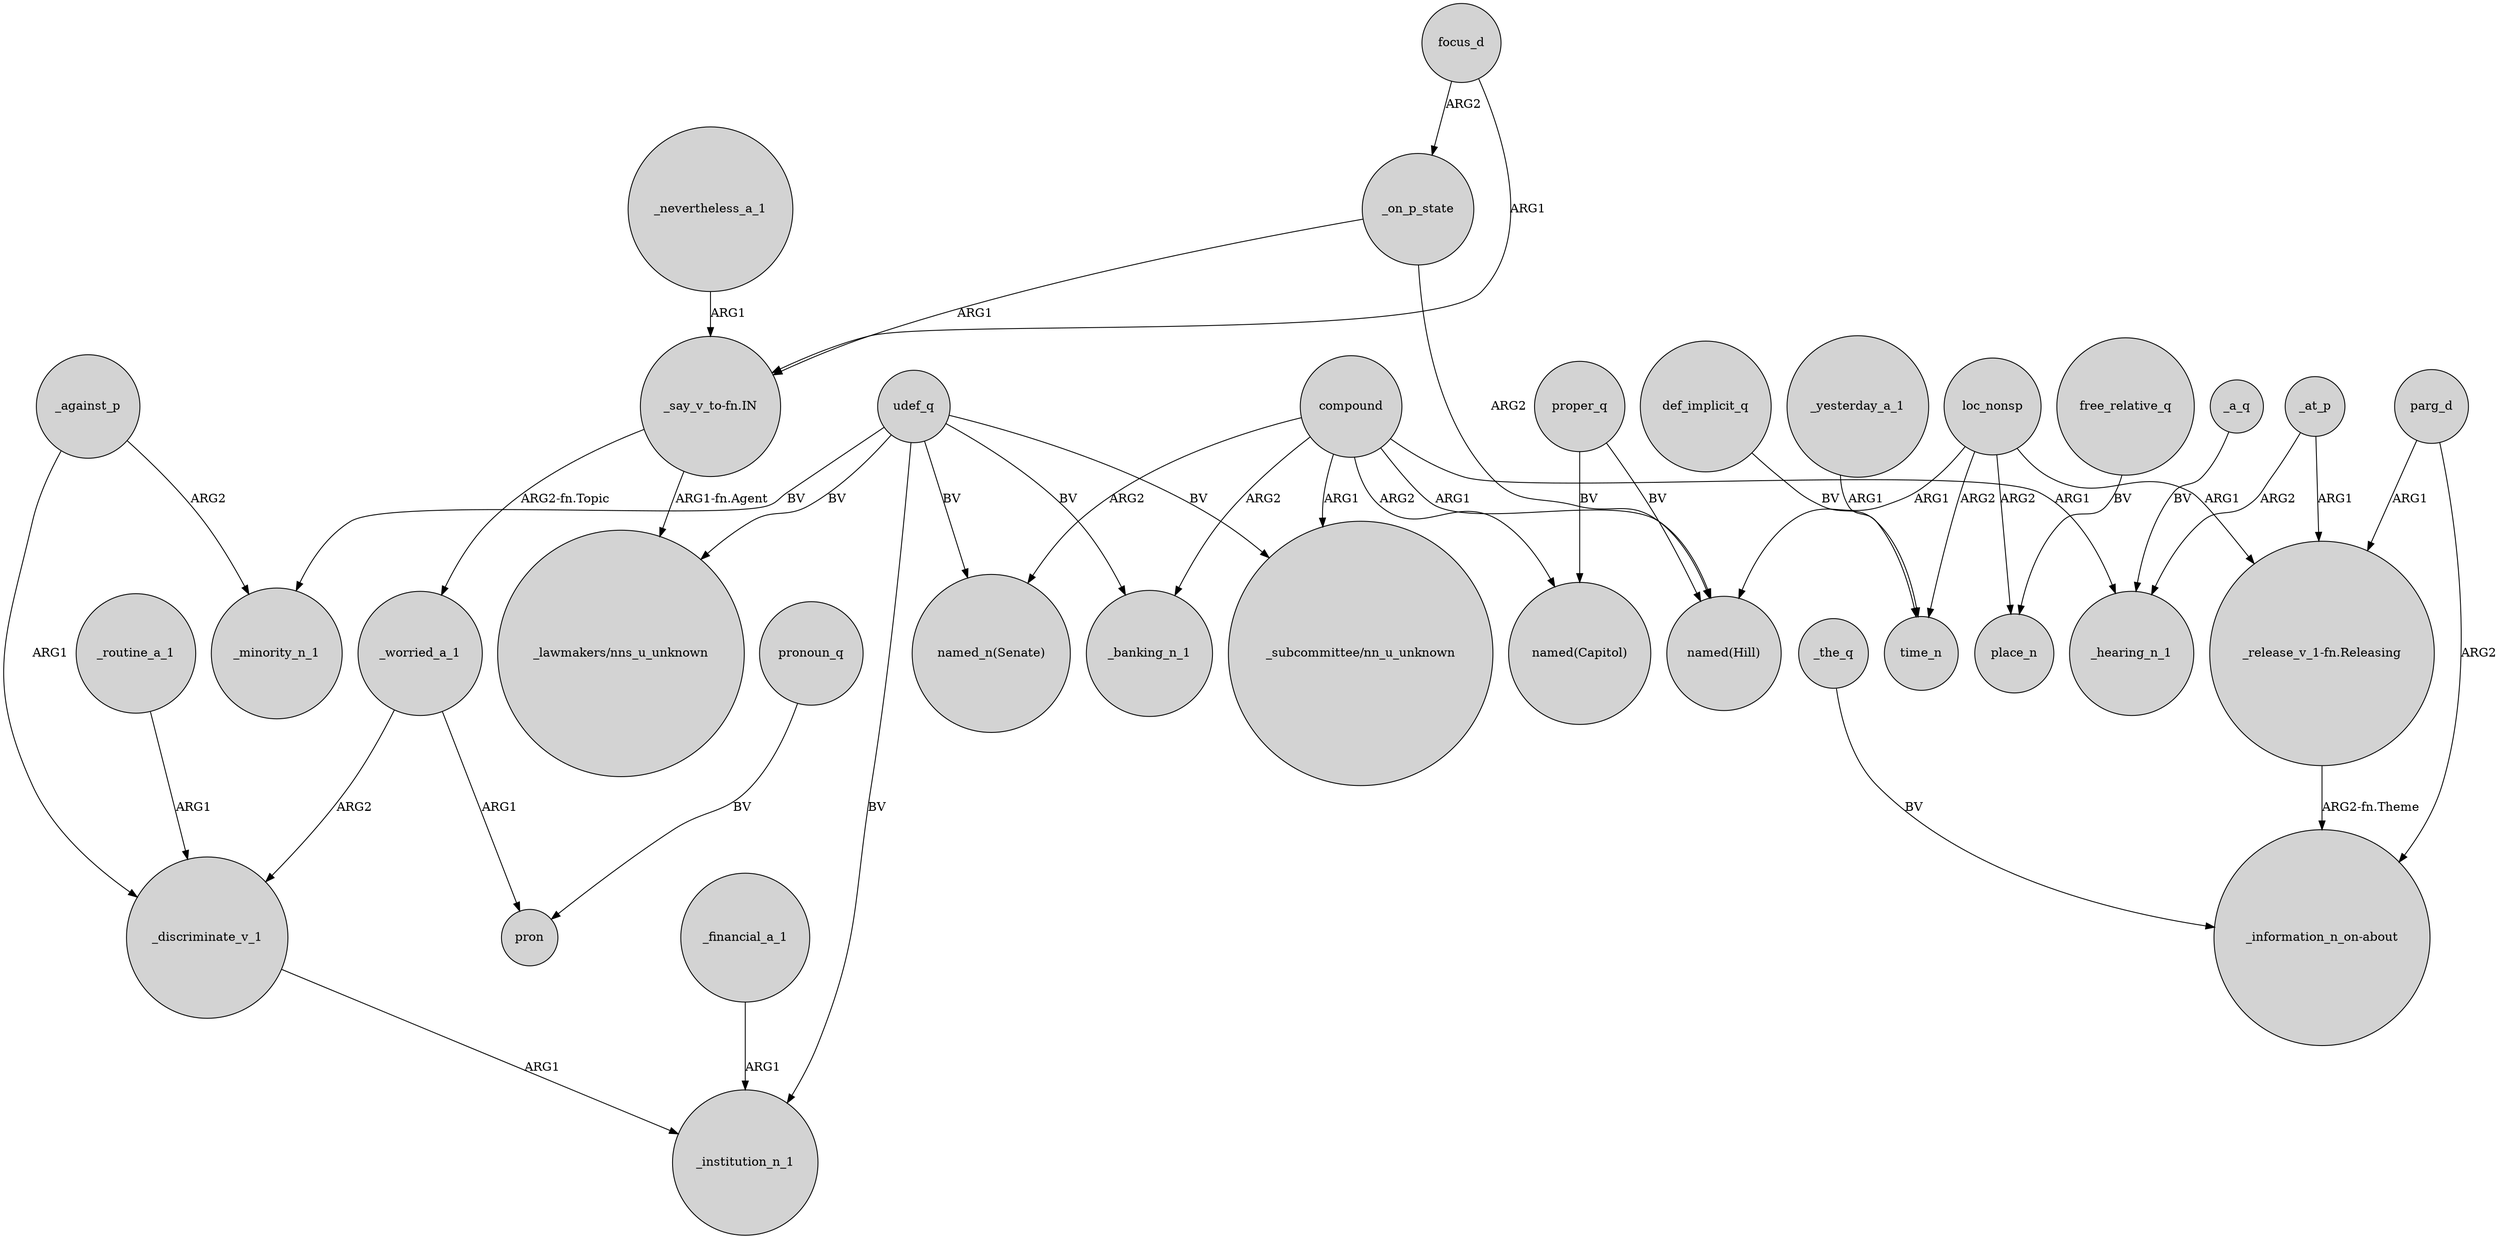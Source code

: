 digraph {
	node [shape=circle style=filled]
	"_say_v_to-fn.IN" -> _worried_a_1 [label="ARG2-fn.Topic"]
	_yesterday_a_1 -> time_n [label=ARG1]
	_on_p_state -> "_say_v_to-fn.IN" [label=ARG1]
	_at_p -> "_release_v_1-fn.Releasing" [label=ARG1]
	compound -> "named(Capitol)" [label=ARG2]
	_against_p -> _minority_n_1 [label=ARG2]
	focus_d -> _on_p_state [label=ARG2]
	"_release_v_1-fn.Releasing" -> "_information_n_on-about" [label="ARG2-fn.Theme"]
	udef_q -> _minority_n_1 [label=BV]
	_nevertheless_a_1 -> "_say_v_to-fn.IN" [label=ARG1]
	udef_q -> "_lawmakers/nns_u_unknown" [label=BV]
	loc_nonsp -> "_release_v_1-fn.Releasing" [label=ARG1]
	loc_nonsp -> "named(Hill)" [label=ARG1]
	compound -> _hearing_n_1 [label=ARG1]
	_the_q -> "_information_n_on-about" [label=BV]
	parg_d -> "_release_v_1-fn.Releasing" [label=ARG1]
	_a_q -> _hearing_n_1 [label=BV]
	compound -> _banking_n_1 [label=ARG2]
	compound -> "named(Hill)" [label=ARG1]
	udef_q -> _institution_n_1 [label=BV]
	focus_d -> "_say_v_to-fn.IN" [label=ARG1]
	loc_nonsp -> time_n [label=ARG2]
	_worried_a_1 -> pron [label=ARG1]
	pronoun_q -> pron [label=BV]
	_financial_a_1 -> _institution_n_1 [label=ARG1]
	compound -> "named_n(Senate)" [label=ARG2]
	_at_p -> _hearing_n_1 [label=ARG2]
	proper_q -> "named(Hill)" [label=BV]
	udef_q -> "named_n(Senate)" [label=BV]
	_worried_a_1 -> _discriminate_v_1 [label=ARG2]
	_discriminate_v_1 -> _institution_n_1 [label=ARG1]
	loc_nonsp -> place_n [label=ARG2]
	udef_q -> "_subcommittee/nn_u_unknown" [label=BV]
	_against_p -> _discriminate_v_1 [label=ARG1]
	_on_p_state -> "named(Hill)" [label=ARG2]
	free_relative_q -> place_n [label=BV]
	"_say_v_to-fn.IN" -> "_lawmakers/nns_u_unknown" [label="ARG1-fn.Agent"]
	udef_q -> _banking_n_1 [label=BV]
	_routine_a_1 -> _discriminate_v_1 [label=ARG1]
	parg_d -> "_information_n_on-about" [label=ARG2]
	compound -> "_subcommittee/nn_u_unknown" [label=ARG1]
	def_implicit_q -> time_n [label=BV]
	proper_q -> "named(Capitol)" [label=BV]
}
